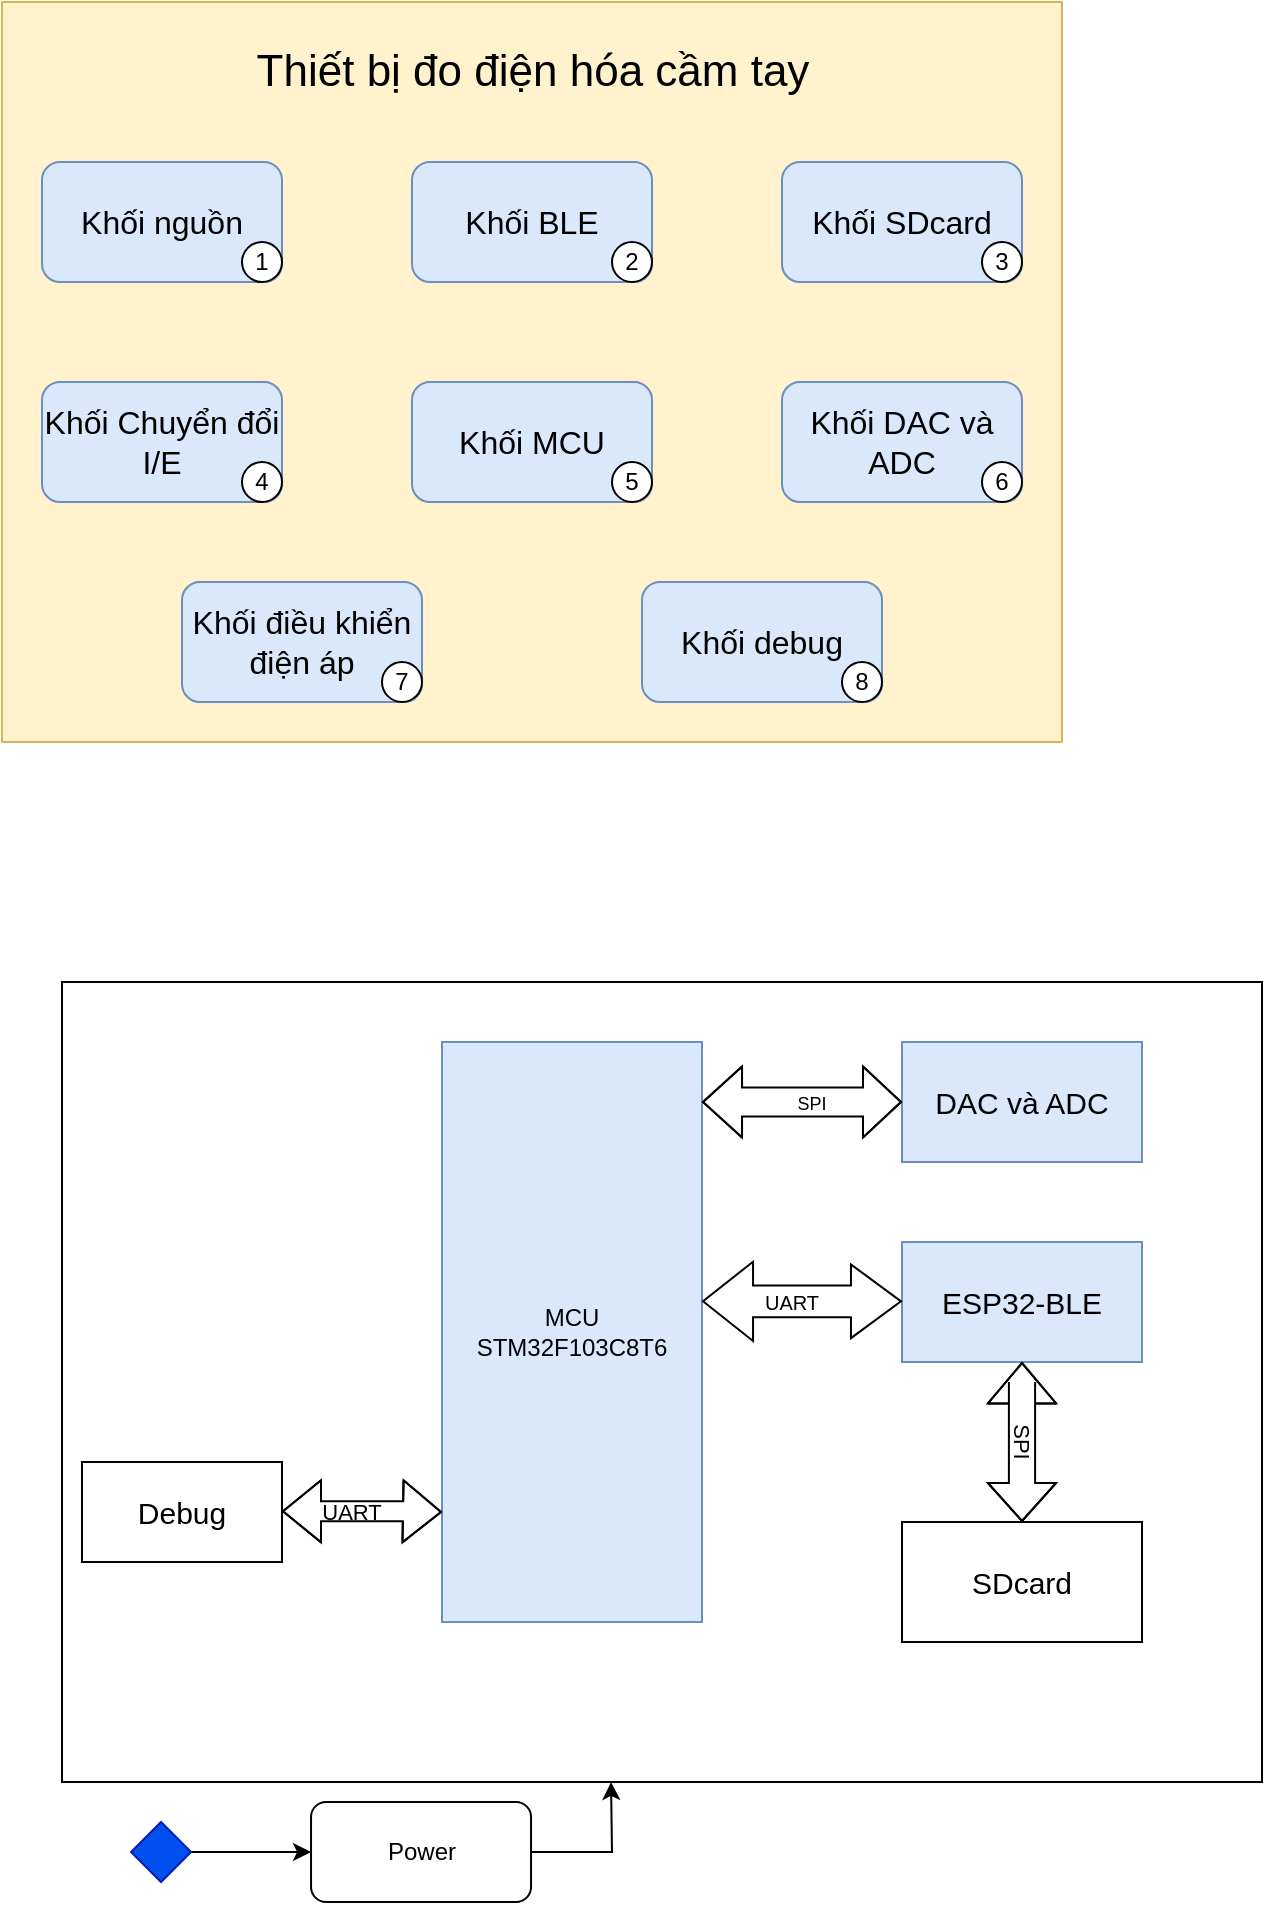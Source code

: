 <mxfile version="24.3.1" type="github">
  <diagram name="Trang-1" id="jlrSxRIfaFYinMx3E_z8">
    <mxGraphModel dx="1063" dy="526" grid="1" gridSize="10" guides="1" tooltips="1" connect="1" arrows="1" fold="1" page="1" pageScale="1" pageWidth="850" pageHeight="1100" math="0" shadow="0">
      <root>
        <mxCell id="0" />
        <mxCell id="1" parent="0" />
        <mxCell id="ZDztYGWsGTLhu8t09ttq-1" value="" style="rounded=0;whiteSpace=wrap;html=1;fillColor=#fff2cc;strokeColor=#d6b656;" vertex="1" parent="1">
          <mxGeometry x="160" y="50" width="530" height="370" as="geometry" />
        </mxCell>
        <mxCell id="ZDztYGWsGTLhu8t09ttq-2" value="&lt;font style=&quot;font-size: 16px;&quot;&gt;Khối nguồn&lt;/font&gt;" style="rounded=1;whiteSpace=wrap;html=1;fillColor=#dae8fc;strokeColor=#6c8ebf;" vertex="1" parent="1">
          <mxGeometry x="180" y="130" width="120" height="60" as="geometry" />
        </mxCell>
        <mxCell id="ZDztYGWsGTLhu8t09ttq-5" value="&lt;font style=&quot;font-size: 16px;&quot;&gt;Khối BLE&lt;/font&gt;" style="rounded=1;whiteSpace=wrap;html=1;fillColor=#dae8fc;strokeColor=#6c8ebf;" vertex="1" parent="1">
          <mxGeometry x="365" y="130" width="120" height="60" as="geometry" />
        </mxCell>
        <mxCell id="ZDztYGWsGTLhu8t09ttq-6" value="&lt;font style=&quot;font-size: 16px;&quot;&gt;Khối SDcard&lt;/font&gt;" style="rounded=1;whiteSpace=wrap;html=1;fillColor=#dae8fc;strokeColor=#6c8ebf;" vertex="1" parent="1">
          <mxGeometry x="550" y="130" width="120" height="60" as="geometry" />
        </mxCell>
        <mxCell id="ZDztYGWsGTLhu8t09ttq-7" value="&lt;span style=&quot;font-size: 16px;&quot;&gt;Khối Chuyển đổi I/E&lt;/span&gt;" style="rounded=1;whiteSpace=wrap;html=1;fillColor=#dae8fc;strokeColor=#6c8ebf;" vertex="1" parent="1">
          <mxGeometry x="180" y="240" width="120" height="60" as="geometry" />
        </mxCell>
        <mxCell id="ZDztYGWsGTLhu8t09ttq-8" value="&lt;font style=&quot;font-size: 16px;&quot;&gt;Khối MCU&lt;/font&gt;" style="rounded=1;whiteSpace=wrap;html=1;fillColor=#dae8fc;strokeColor=#6c8ebf;" vertex="1" parent="1">
          <mxGeometry x="365" y="240" width="120" height="60" as="geometry" />
        </mxCell>
        <mxCell id="ZDztYGWsGTLhu8t09ttq-9" value="&lt;font style=&quot;font-size: 16px;&quot;&gt;Khối DAC và ADC&lt;/font&gt;" style="rounded=1;whiteSpace=wrap;html=1;fillColor=#dae8fc;strokeColor=#6c8ebf;" vertex="1" parent="1">
          <mxGeometry x="550" y="240" width="120" height="60" as="geometry" />
        </mxCell>
        <mxCell id="ZDztYGWsGTLhu8t09ttq-10" value="&lt;font style=&quot;font-size: 16px;&quot;&gt;Khối điều khiển điện áp&lt;/font&gt;" style="rounded=1;whiteSpace=wrap;html=1;fillColor=#dae8fc;strokeColor=#6c8ebf;" vertex="1" parent="1">
          <mxGeometry x="250" y="340" width="120" height="60" as="geometry" />
        </mxCell>
        <mxCell id="ZDztYGWsGTLhu8t09ttq-11" value="&lt;font style=&quot;font-size: 16px;&quot;&gt;Khối debug&lt;/font&gt;" style="rounded=1;whiteSpace=wrap;html=1;fillColor=#dae8fc;strokeColor=#6c8ebf;" vertex="1" parent="1">
          <mxGeometry x="480" y="340" width="120" height="60" as="geometry" />
        </mxCell>
        <mxCell id="ZDztYGWsGTLhu8t09ttq-13" value="1" style="ellipse;whiteSpace=wrap;html=1;aspect=fixed;" vertex="1" parent="1">
          <mxGeometry x="280" y="170" width="20" height="20" as="geometry" />
        </mxCell>
        <mxCell id="ZDztYGWsGTLhu8t09ttq-14" value="2" style="ellipse;whiteSpace=wrap;html=1;aspect=fixed;" vertex="1" parent="1">
          <mxGeometry x="465" y="170" width="20" height="20" as="geometry" />
        </mxCell>
        <mxCell id="ZDztYGWsGTLhu8t09ttq-15" value="3" style="ellipse;whiteSpace=wrap;html=1;aspect=fixed;" vertex="1" parent="1">
          <mxGeometry x="650" y="170" width="20" height="20" as="geometry" />
        </mxCell>
        <mxCell id="ZDztYGWsGTLhu8t09ttq-16" value="4" style="ellipse;whiteSpace=wrap;html=1;aspect=fixed;" vertex="1" parent="1">
          <mxGeometry x="280" y="280" width="20" height="20" as="geometry" />
        </mxCell>
        <mxCell id="ZDztYGWsGTLhu8t09ttq-17" value="5" style="ellipse;whiteSpace=wrap;html=1;aspect=fixed;" vertex="1" parent="1">
          <mxGeometry x="465" y="280" width="20" height="20" as="geometry" />
        </mxCell>
        <mxCell id="ZDztYGWsGTLhu8t09ttq-18" value="6" style="ellipse;whiteSpace=wrap;html=1;aspect=fixed;" vertex="1" parent="1">
          <mxGeometry x="650" y="280" width="20" height="20" as="geometry" />
        </mxCell>
        <mxCell id="ZDztYGWsGTLhu8t09ttq-19" value="7" style="ellipse;whiteSpace=wrap;html=1;aspect=fixed;" vertex="1" parent="1">
          <mxGeometry x="350" y="380" width="20" height="20" as="geometry" />
        </mxCell>
        <mxCell id="ZDztYGWsGTLhu8t09ttq-20" value="8" style="ellipse;whiteSpace=wrap;html=1;aspect=fixed;" vertex="1" parent="1">
          <mxGeometry x="580" y="380" width="20" height="20" as="geometry" />
        </mxCell>
        <mxCell id="ZDztYGWsGTLhu8t09ttq-23" value="&lt;font style=&quot;font-size: 22px;&quot;&gt;Thiết bị đo điện hóa cầm tay&lt;/font&gt;" style="text;html=1;align=center;verticalAlign=middle;whiteSpace=wrap;rounded=0;" vertex="1" parent="1">
          <mxGeometry x="268" y="70" width="315" height="30" as="geometry" />
        </mxCell>
        <mxCell id="ZDztYGWsGTLhu8t09ttq-24" value="" style="rounded=0;whiteSpace=wrap;html=1;" vertex="1" parent="1">
          <mxGeometry x="190" y="540" width="600" height="400" as="geometry" />
        </mxCell>
        <mxCell id="ZDztYGWsGTLhu8t09ttq-29" value="" style="edgeStyle=orthogonalEdgeStyle;rounded=0;orthogonalLoop=1;jettySize=auto;html=1;" edge="1" parent="1" source="ZDztYGWsGTLhu8t09ttq-25" target="ZDztYGWsGTLhu8t09ttq-26">
          <mxGeometry relative="1" as="geometry" />
        </mxCell>
        <mxCell id="ZDztYGWsGTLhu8t09ttq-25" value="" style="rhombus;whiteSpace=wrap;html=1;fillColor=#0050ef;fontColor=#ffffff;strokeColor=#001DBC;" vertex="1" parent="1">
          <mxGeometry x="224.52" y="960" width="30" height="30" as="geometry" />
        </mxCell>
        <mxCell id="ZDztYGWsGTLhu8t09ttq-30" style="edgeStyle=orthogonalEdgeStyle;rounded=0;orthogonalLoop=1;jettySize=auto;html=1;" edge="1" parent="1" source="ZDztYGWsGTLhu8t09ttq-26">
          <mxGeometry relative="1" as="geometry">
            <mxPoint x="464.52" y="940" as="targetPoint" />
          </mxGeometry>
        </mxCell>
        <mxCell id="ZDztYGWsGTLhu8t09ttq-26" value="Power" style="rounded=1;whiteSpace=wrap;html=1;" vertex="1" parent="1">
          <mxGeometry x="314.52" y="950" width="110" height="50" as="geometry" />
        </mxCell>
        <mxCell id="ZDztYGWsGTLhu8t09ttq-31" value="MCU&lt;br&gt;STM32F103C8T6" style="rounded=0;whiteSpace=wrap;html=1;fillColor=#dae8fc;strokeColor=#6c8ebf;" vertex="1" parent="1">
          <mxGeometry x="380" y="570" width="130" height="290" as="geometry" />
        </mxCell>
        <mxCell id="ZDztYGWsGTLhu8t09ttq-32" value="&lt;font style=&quot;font-size: 15px;&quot;&gt;DAC và ADC&lt;/font&gt;" style="rounded=0;whiteSpace=wrap;html=1;fillColor=#dae8fc;strokeColor=#6c8ebf;" vertex="1" parent="1">
          <mxGeometry x="610" y="570" width="120" height="60" as="geometry" />
        </mxCell>
        <mxCell id="ZDztYGWsGTLhu8t09ttq-33" value="" style="shape=flexArrow;endArrow=classic;startArrow=classic;html=1;rounded=0;entryX=0;entryY=0.5;entryDx=0;entryDy=0;width=14.483;startSize=6.172;" edge="1" parent="1" target="ZDztYGWsGTLhu8t09ttq-32">
          <mxGeometry width="100" height="100" relative="1" as="geometry">
            <mxPoint x="510" y="600" as="sourcePoint" />
            <mxPoint x="670" y="650" as="targetPoint" />
            <Array as="points">
              <mxPoint x="570" y="600" />
            </Array>
          </mxGeometry>
        </mxCell>
        <mxCell id="ZDztYGWsGTLhu8t09ttq-36" value="&lt;font style=&quot;font-size: 9px;&quot;&gt;SPI&lt;/font&gt;" style="text;html=1;align=center;verticalAlign=middle;whiteSpace=wrap;rounded=0;" vertex="1" parent="1">
          <mxGeometry x="550" y="595" width="30" height="10" as="geometry" />
        </mxCell>
        <mxCell id="ZDztYGWsGTLhu8t09ttq-40" value="&lt;span style=&quot;font-size: 15px;&quot;&gt;ESP32-BLE&lt;/span&gt;" style="rounded=0;whiteSpace=wrap;html=1;fillColor=#dae8fc;strokeColor=#6c8ebf;" vertex="1" parent="1">
          <mxGeometry x="610" y="670" width="120" height="60" as="geometry" />
        </mxCell>
        <mxCell id="ZDztYGWsGTLhu8t09ttq-41" value="" style="shape=flexArrow;endArrow=classic;startArrow=classic;html=1;rounded=0;exitX=1;exitY=0;exitDx=0;exitDy=0;entryX=0;entryY=0.5;entryDx=0;entryDy=0;startWidth=22.759;startSize=8.007;width=15.862;endSize=8.007;" edge="1" parent="1">
          <mxGeometry width="100" height="100" relative="1" as="geometry">
            <mxPoint x="510" y="699.66" as="sourcePoint" />
            <mxPoint x="610" y="699.66" as="targetPoint" />
            <Array as="points" />
          </mxGeometry>
        </mxCell>
        <mxCell id="ZDztYGWsGTLhu8t09ttq-43" value="&lt;font style=&quot;font-size: 10px;&quot;&gt;UART&lt;/font&gt;" style="text;html=1;align=center;verticalAlign=middle;whiteSpace=wrap;rounded=0;" vertex="1" parent="1">
          <mxGeometry x="540" y="695" width="30" height="10" as="geometry" />
        </mxCell>
        <mxCell id="ZDztYGWsGTLhu8t09ttq-44" value="&lt;span style=&quot;font-size: 15px;&quot;&gt;SDcard&lt;/span&gt;" style="rounded=0;whiteSpace=wrap;html=1;" vertex="1" parent="1">
          <mxGeometry x="610" y="810" width="120" height="60" as="geometry" />
        </mxCell>
        <mxCell id="ZDztYGWsGTLhu8t09ttq-45" value="" style="shape=flexArrow;endArrow=classic;startArrow=classic;html=1;rounded=0;exitX=0.5;exitY=1;exitDx=0;exitDy=0;entryX=0.5;entryY=0;entryDx=0;entryDy=0;width=13.103;startSize=6.407;" edge="1" parent="1" source="ZDztYGWsGTLhu8t09ttq-40" target="ZDztYGWsGTLhu8t09ttq-44">
          <mxGeometry width="100" height="100" relative="1" as="geometry">
            <mxPoint x="640" y="740" as="sourcePoint" />
            <mxPoint x="790" y="810.42" as="targetPoint" />
            <Array as="points">
              <mxPoint x="670" y="740" />
            </Array>
          </mxGeometry>
        </mxCell>
        <mxCell id="ZDztYGWsGTLhu8t09ttq-46" value="&lt;font style=&quot;font-size: 11px;&quot;&gt;SPI&lt;/font&gt;" style="text;html=1;align=center;verticalAlign=middle;whiteSpace=wrap;rounded=0;rotation=90;" vertex="1" parent="1">
          <mxGeometry x="655" y="760" width="30" height="20" as="geometry" />
        </mxCell>
        <mxCell id="ZDztYGWsGTLhu8t09ttq-50" value="&lt;span style=&quot;font-size: 15px;&quot;&gt;Debug&lt;/span&gt;" style="rounded=0;whiteSpace=wrap;html=1;" vertex="1" parent="1">
          <mxGeometry x="200" y="780" width="100" height="50" as="geometry" />
        </mxCell>
        <mxCell id="ZDztYGWsGTLhu8t09ttq-51" value="" style="shape=flexArrow;endArrow=classic;startArrow=classic;html=1;rounded=0;exitX=1;exitY=0;exitDx=0;exitDy=0;" edge="1" parent="1">
          <mxGeometry width="100" height="100" relative="1" as="geometry">
            <mxPoint x="300" y="804.66" as="sourcePoint" />
            <mxPoint x="380" y="805" as="targetPoint" />
            <Array as="points">
              <mxPoint x="360" y="804.66" />
            </Array>
          </mxGeometry>
        </mxCell>
        <mxCell id="ZDztYGWsGTLhu8t09ttq-52" value="&lt;font style=&quot;font-size: 11px;&quot;&gt;UART&lt;/font&gt;" style="text;html=1;align=center;verticalAlign=middle;whiteSpace=wrap;rounded=0;" vertex="1" parent="1">
          <mxGeometry x="320" y="800" width="30" height="10" as="geometry" />
        </mxCell>
      </root>
    </mxGraphModel>
  </diagram>
</mxfile>

